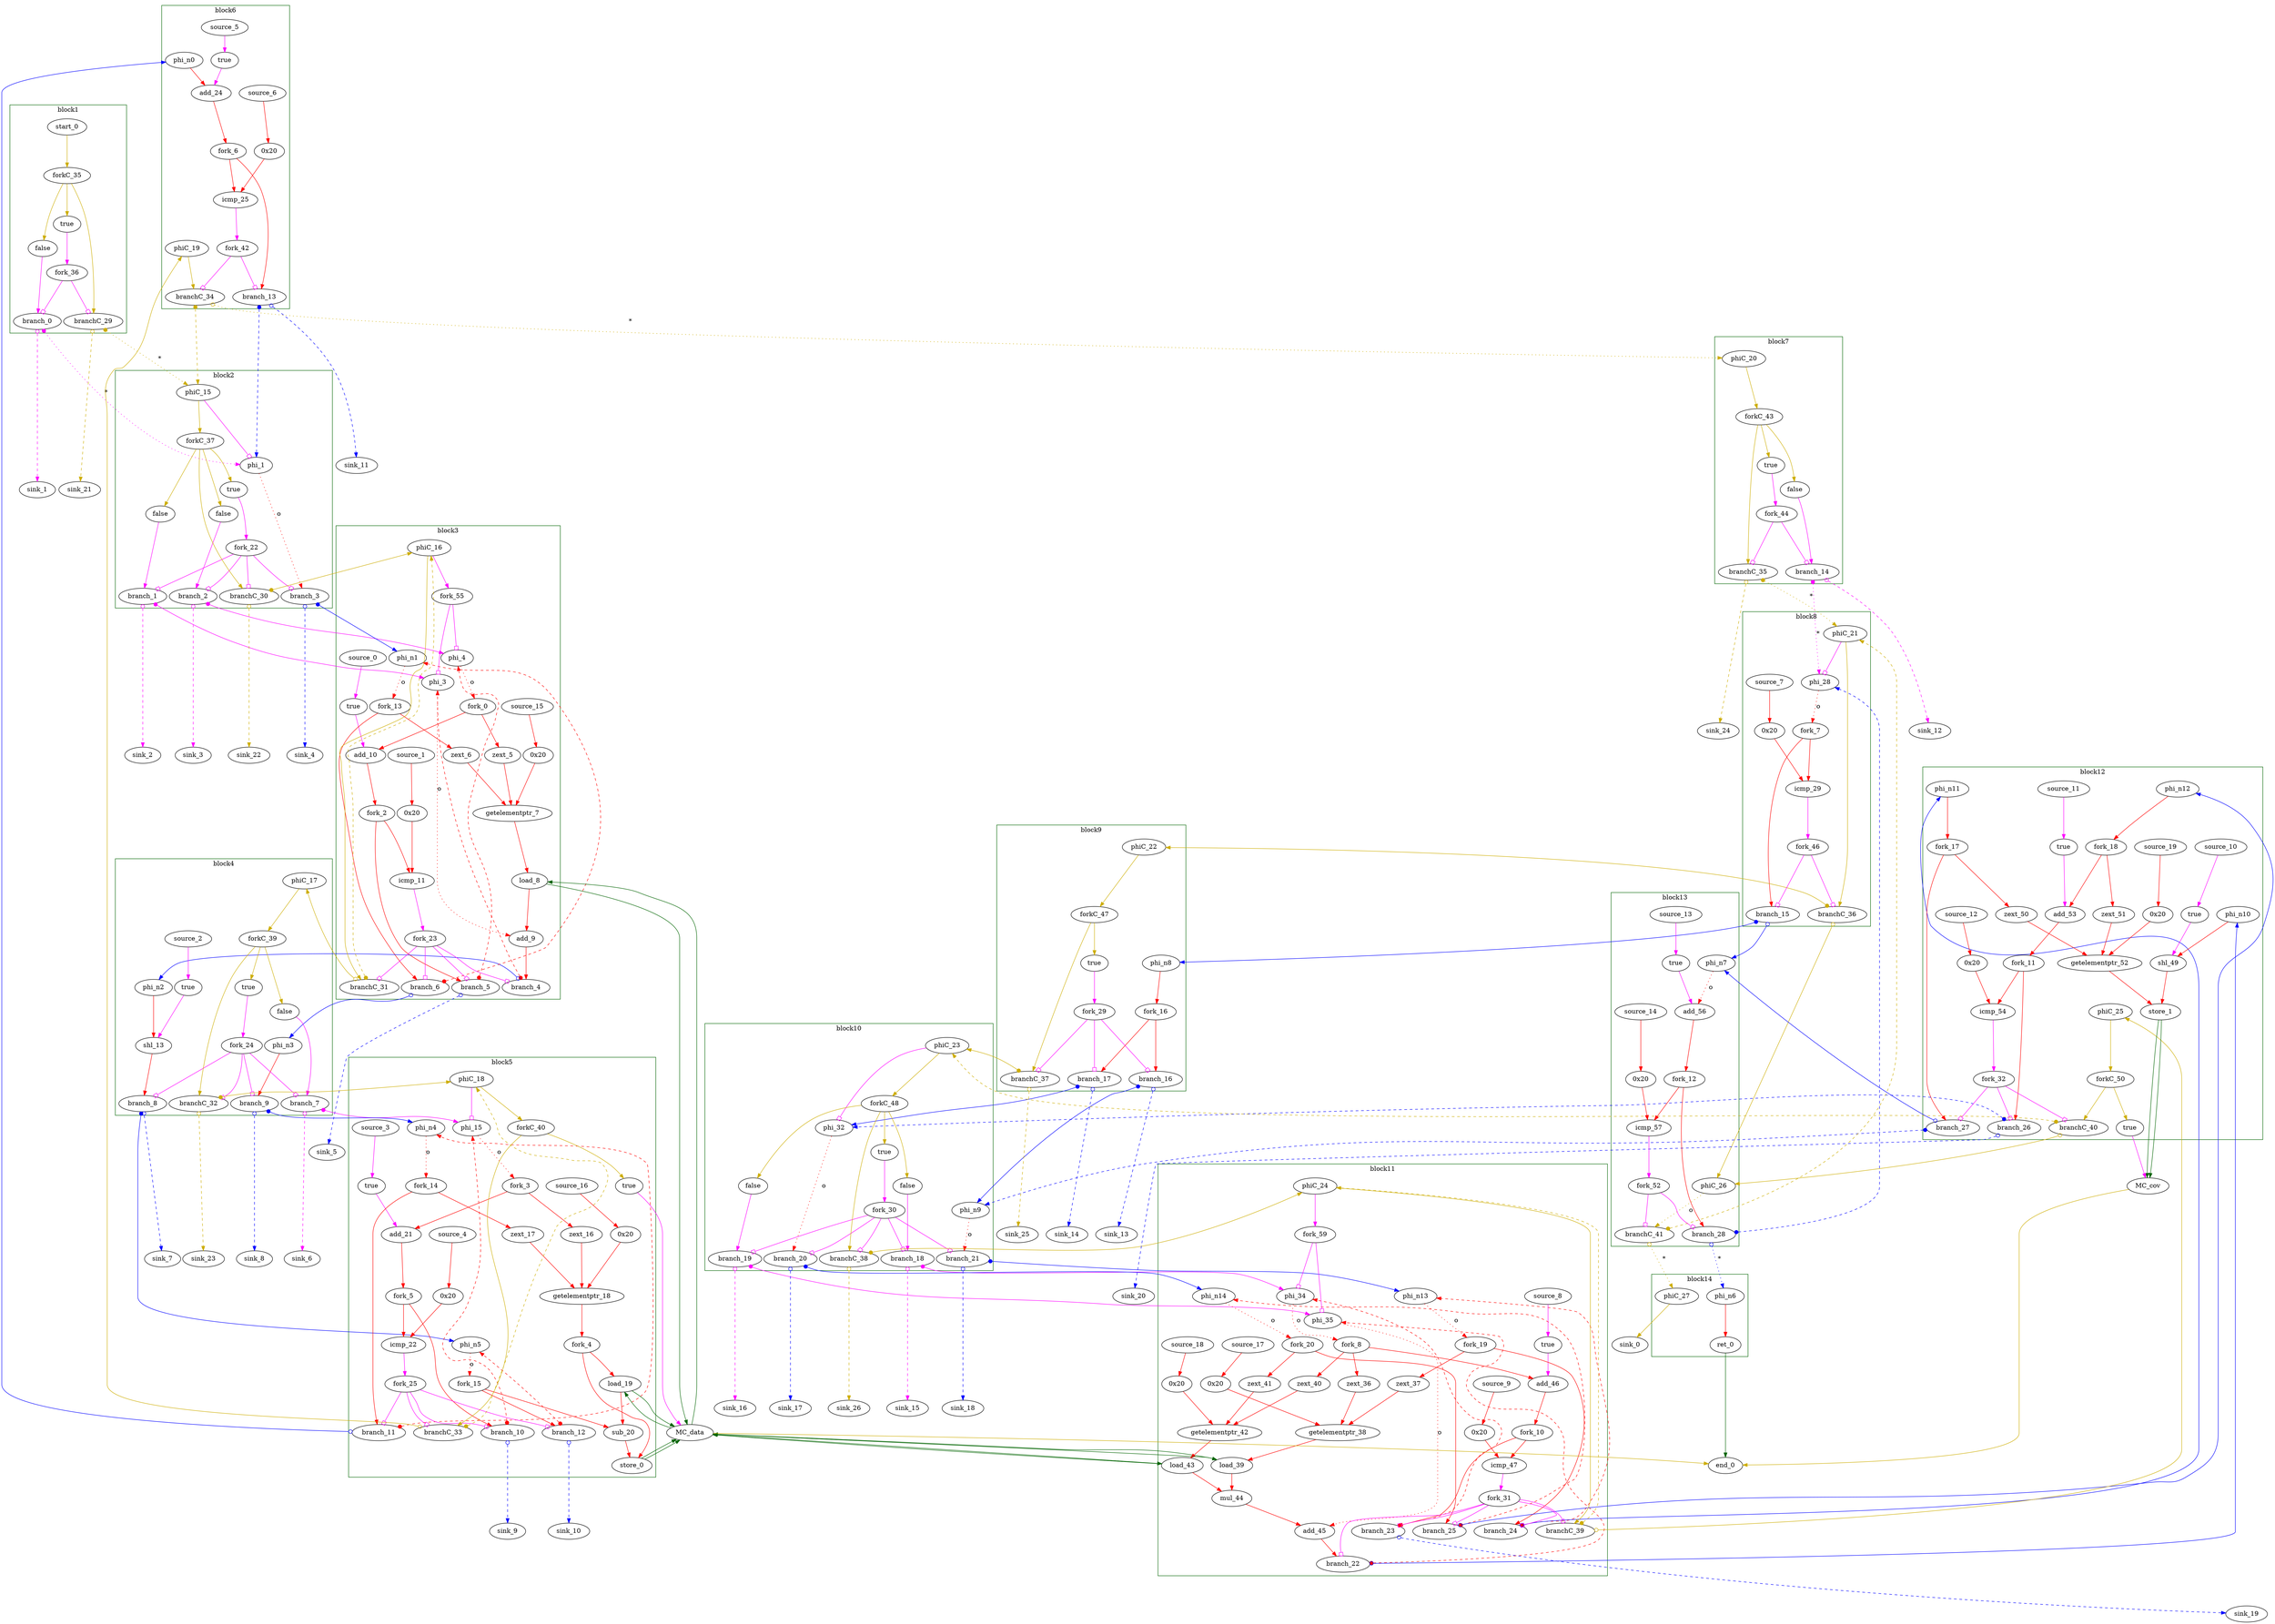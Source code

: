 // Number of blocks: 247
// Number of channels: 343
Digraph G {

  // Blocks
subgraph cluster_1 {
color = "darkgreen"
label = "block1"
  brCst_block1 [type=Constant, in="in1:1", out="out1:1", bbID = 1, value="0x1", label=true,  shape=oval];
  cst_0 [type=Constant, in="in1:1", out="out1:1", bbID = 1, value="0x0", label=false,  shape=oval];
  branch_0 [type=Branch, in="in1:1 in2?:1", out="out1+:1 out2-:1", bbID = 1,  shape=oval];
  start_0 [type=Entry, in="in1:0", out="out1:0", bbID = 1,  shape=oval];
  forkC_35 [type=Fork, in="in1:0", out="out1:0 out2:0 out3:0", bbID = 1,  shape=oval];
  branchC_29 [type=Branch, in="in1:0 in2?:1", out="out1+:0 out2-:0", bbID = 1,  shape=oval];
  fork_36 [type=Fork, in="in1:1", out="out1:1 out2:1", bbID = 1,  shape=oval];
}
subgraph cluster_2 {
color = "darkgreen"
label = "block2"
  phi_1 [type=Mux, in="in1?:1 in2:6 in3:6", out="out1:6", delay=1.624, bbID = 2,  shape=oval];
  brCst_block2 [type=Constant, in="in1:1", out="out1:1", bbID = 2, value="0x1", label=true,  shape=oval];
  cst_1 [type=Constant, in="in1:1", out="out1:1", bbID = 2, value="0x0", label=false,  shape=oval];
  cst_2 [type=Constant, in="in1:1", out="out1:1", bbID = 2, value="0x0", label=false,  shape=oval];
  branch_1 [type=Branch, in="in1:1 in2?:1", out="out1+:1 out2-:1", bbID = 2,  shape=oval];
  branch_2 [type=Branch, in="in1:1 in2?:1", out="out1+:1 out2-:1", bbID = 2,  shape=oval];
  branch_3 [type=Branch, in="in1:6 in2?:1", out="out1+:6 out2-:6", bbID = 2,  shape=oval];
  fork_22 [type=Fork, in="in1:1", out="out1:1 out2:1 out3:1 out4:1", bbID = 2,  shape=oval];
  phiC_15 [type=CntrlMerge, in="in1:0 in2:0", out="out1:0 out2?:1", bbID = 2,  shape=oval];
  forkC_37 [type=Fork, in="in1:0", out="out1:0 out2:0 out3:0 out4:0", bbID = 2,  shape=oval];
  branchC_30 [type=Branch, in="in1:0 in2?:1", out="out1+:0 out2-:0", bbID = 2,  shape=oval];
}
subgraph cluster_3 {
color = "darkgreen"
label = "block3"
  phi_3 [type=Mux, in="in1?:1 in2:32 in3:32", out="out1:32", delay=1.624, bbID = 3,  shape=oval];
  phi_4 [type=Mux, in="in1?:1 in2:6 in3:6", out="out1:6", delay=1.624, bbID = 3,  shape=oval];
  zext_5 [type=Operator, in="in1:6", out="out1:6", op = "zext_op", bbID = 3,  shape=oval];
  zext_6 [type=Operator, in="in1:6", out="out1:6", op = "zext_op", bbID = 3,  shape=oval];
  getelementptr_7 [type=Operator, in="in1:32 in2:32 in3:32", out="out1:32", op = "getelementptr_op", delay=8.328, constants=1, bbID = 3,  shape=oval];
  load_8 [type=Operator, in="in1:32 in2:32", out="out1:32 out2:32", op = "mc_load_op", delay=7.999, latency=2, bbID = 3, portID = 0, offset = 0,  shape=oval];
  add_9 [type=Operator, in="in1:32 in2:32", out="out1:32", op = "add_op", delay=3.146, bbID = 3,  shape=oval];
  cst_3 [type=Constant, in="in1:1", out="out1:1", bbID = 3, value="0x1", label=true,  shape=oval];
  add_10 [type=Operator, in="in1:6 in2:6", out="out1:6", op = "add_op", delay=3.146, bbID = 3,  shape=oval];
  cst_4 [type=Constant, in="in1:6", out="out1:6", bbID = 3, value="0x20", label="0x20",  shape=oval];
  icmp_11 [type=Operator, in="in1:6 in2:6", out="out1:1", op = "icmp_ult_op", delay=3.439, bbID = 3,  shape=oval];
  cst_22 [type=Constant, in="in1:6", out="out1:6", bbID = 3, value="0x20", label="0x20",  shape=oval];
  phi_n1 [type=Merge, in="in1:6 in2:6", out="out1:6", delay=1.624, bbID = 3,  shape=oval];
  fork_0 [type=Fork, in="in1:6", out="out1:6 out2:6", bbID = 3,  shape=oval];
  fork_2 [type=Fork, in="in1:6", out="out1:6 out2:6", bbID = 3,  shape=oval];
  fork_13 [type=Fork, in="in1:6", out="out1:6 out2:6", bbID = 3,  shape=oval];
  branch_4 [type=Branch, in="in1:32 in2?:1", out="out1+:32 out2-:32", bbID = 3,  shape=oval];
  branch_5 [type=Branch, in="in1:6 in2?:1", out="out1+:6 out2-:6", bbID = 3,  shape=oval];
  branch_6 [type=Branch, in="in1:6 in2?:1", out="out1+:6 out2-:6", bbID = 3,  shape=oval];
  fork_23 [type=Fork, in="in1:1", out="out1:1 out2:1 out3:1 out4:1", bbID = 3,  shape=oval];
  phiC_16 [type=CntrlMerge, in="in1:0 in2:0", out="out1:0 out2?:1", bbID = 3,  shape=oval];
  branchC_31 [type=Branch, in="in1:0 in2?:1", out="out1+:0 out2-:0", bbID = 3,  shape=oval];
  source_0 [type=Source, out="out1:1", bbID = 3,  shape=oval];
  source_1 [type=Source, out="out1:6", bbID = 3,  shape=oval];
  source_15 [type=Source, out="out1:6", bbID = 3,  shape=oval];
  fork_55 [type=Fork, in="in1:1", out="out1:1 out2:1", bbID = 3,  shape=oval];
}
subgraph cluster_4 {
color = "darkgreen"
label = "block4"
  cst_5 [type=Constant, in="in1:1", out="out1:1", bbID = 4, value="0x1", label=true,  shape=oval];
  shl_13 [type=Operator, in="in1:32 in2:32", out="out1:32", op = "shl_op", bbID = 4,  shape=oval];
  brCst_block4 [type=Constant, in="in1:1", out="out1:1", bbID = 4, value="0x1", label=true,  shape=oval];
  cst_6 [type=Constant, in="in1:1", out="out1:1", bbID = 4, value="0x0", label=false,  shape=oval];
  phi_n2 [type=Merge, in="in1:32", out="out1:32", bbID = 4,  shape=oval];
  phi_n3 [type=Merge, in="in1:6", out="out1:6", bbID = 4,  shape=oval];
  branch_7 [type=Branch, in="in1:1 in2?:1", out="out1+:1 out2-:1", bbID = 4,  shape=oval];
  branch_8 [type=Branch, in="in1:32 in2?:1", out="out1+:32 out2-:32", bbID = 4,  shape=oval];
  branch_9 [type=Branch, in="in1:6 in2?:1", out="out1+:6 out2-:6", bbID = 4,  shape=oval];
  fork_24 [type=Fork, in="in1:1", out="out1:1 out2:1 out3:1 out4:1", bbID = 4,  shape=oval];
  phiC_17 [type=Merge, in="in1:0", out="out1:0", bbID = 4,  shape=oval];
  forkC_39 [type=Fork, in="in1:0", out="out1:0 out2:0 out3:0", bbID = 4,  shape=oval];
  branchC_32 [type=Branch, in="in1:0 in2?:1", out="out1+:0 out2-:0", bbID = 4,  shape=oval];
  source_2 [type=Source, out="out1:1", bbID = 4,  shape=oval];
}
subgraph cluster_5 {
color = "darkgreen"
label = "block5"
  phi_15 [type=Mux, in="in1?:1 in2:6 in3:6", out="out1:6", delay=1.624, bbID = 5,  shape=oval];
  zext_16 [type=Operator, in="in1:6", out="out1:6", op = "zext_op", bbID = 5,  shape=oval];
  zext_17 [type=Operator, in="in1:6", out="out1:6", op = "zext_op", bbID = 5,  shape=oval];
  getelementptr_18 [type=Operator, in="in1:32 in2:32 in3:32", out="out1:32", op = "getelementptr_op", delay=8.328, constants=1, bbID = 5,  shape=oval];
  load_19 [type=Operator, in="in1:32 in2:32", out="out1:32 out2:32", op = "mc_load_op", delay=7.999, latency=2, bbID = 5, portID = 1, offset = 0,  shape=oval];
  sub_20 [type=Operator, in="in1:32 in2:32", out="out1:32", op = "sub_op", delay=2.901, bbID = 5,  shape=oval];
  store_0 [type=Operator, in="in1:32 in2:32", out="out1:32 out2:32", op = "mc_store_op", delay=8.058, bbID = 5, portID = 0, offset = 0,  shape=oval];
  cst_7 [type=Constant, in="in1:1", out="out1:1", bbID = 5, value="0x1", label=true,  shape=oval];
  add_21 [type=Operator, in="in1:6 in2:6", out="out1:6", op = "add_op", delay=3.146, bbID = 5,  shape=oval];
  cst_8 [type=Constant, in="in1:6", out="out1:6", bbID = 5, value="0x20", label="0x20",  shape=oval];
  icmp_22 [type=Operator, in="in1:6 in2:6", out="out1:1", op = "icmp_ult_op", delay=3.439, bbID = 5,  shape=oval];
  cst_23 [type=Constant, in="in1:6", out="out1:6", bbID = 5, value="0x20", label="0x20",  shape=oval];
  phi_n4 [type=Merge, in="in1:6 in2:6", out="out1:6", delay=1.624, bbID = 5,  shape=oval];
  phi_n5 [type=Merge, in="in1:32 in2:32", out="out1:32", delay=1.624, bbID = 5,  shape=oval];
  fork_3 [type=Fork, in="in1:6", out="out1:6 out2:6", bbID = 5,  shape=oval];
  fork_4 [type=Fork, in="in1:32", out="out1:32 out2:32", bbID = 5,  shape=oval];
  fork_5 [type=Fork, in="in1:6", out="out1:6 out2:6", bbID = 5,  shape=oval];
  fork_14 [type=Fork, in="in1:6", out="out1:6 out2:6", bbID = 5,  shape=oval];
  fork_15 [type=Fork, in="in1:32", out="out1:32 out2:32", bbID = 5,  shape=oval];
  branch_10 [type=Branch, in="in1:6 in2?:1", out="out1+:6 out2-:6", bbID = 5,  shape=oval];
  branch_11 [type=Branch, in="in1:6 in2?:1", out="out1+:6 out2-:6", bbID = 5,  shape=oval];
  branch_12 [type=Branch, in="in1:32 in2?:1", out="out1+:32 out2-:32", bbID = 5,  shape=oval];
  fork_25 [type=Fork, in="in1:1", out="out1:1 out2:1 out3:1 out4:1", bbID = 5,  shape=oval];
  cst_27 [type=Constant, in="in1:1", out="out1:1", bbID = 5, value="0x1", label=true,  shape=oval];
  phiC_18 [type=CntrlMerge, in="in1:0 in2:0", out="out1:0 out2?:1", bbID = 5,  shape=oval];
  forkC_40 [type=Fork, in="in1:0", out="out1:0 out2:0", bbID = 5,  shape=oval];
  branchC_33 [type=Branch, in="in1:0 in2?:1", out="out1+:0 out2-:0", bbID = 5,  shape=oval];
  source_3 [type=Source, out="out1:1", bbID = 5,  shape=oval];
  source_4 [type=Source, out="out1:6", bbID = 5,  shape=oval];
  source_16 [type=Source, out="out1:6", bbID = 5,  shape=oval];
}
subgraph cluster_6 {
color = "darkgreen"
label = "block6"
  cst_9 [type=Constant, in="in1:1", out="out1:1", bbID = 6, value="0x1", label=true,  shape=oval];
  add_24 [type=Operator, in="in1:6 in2:6", out="out1:6", op = "add_op", delay=3.146, bbID = 6,  shape=oval];
  cst_10 [type=Constant, in="in1:6", out="out1:6", bbID = 6, value="0x20", label="0x20",  shape=oval];
  icmp_25 [type=Operator, in="in1:6 in2:6", out="out1:1", op = "icmp_ult_op", delay=3.439, bbID = 6,  shape=oval];
  phi_n0 [type=Merge, in="in1:6", out="out1:6", bbID = 6,  shape=oval];
  fork_6 [type=Fork, in="in1:6", out="out1:6 out2:6", bbID = 6,  shape=oval];
  branch_13 [type=Branch, in="in1:6 in2?:1", out="out1+:6 out2-:6", bbID = 6,  shape=oval];
  phiC_19 [type=Merge, in="in1:0", out="out1:0", bbID = 6,  shape=oval];
  branchC_34 [type=Branch, in="in1:0 in2?:1", out="out1+:0 out2-:0", bbID = 6,  shape=oval];
  fork_42 [type=Fork, in="in1:1", out="out1:1 out2:1", bbID = 6,  shape=oval];
  source_5 [type=Source, out="out1:1", bbID = 6,  shape=oval];
  source_6 [type=Source, out="out1:6", bbID = 6,  shape=oval];
}
subgraph cluster_7 {
color = "darkgreen"
label = "block7"
  brCst_block7 [type=Constant, in="in1:1", out="out1:1", bbID = 7, value="0x1", label=true,  shape=oval];
  cst_11 [type=Constant, in="in1:1", out="out1:1", bbID = 7, value="0x0", label=false,  shape=oval];
  branch_14 [type=Branch, in="in1:1 in2?:1", out="out1+:1 out2-:1", bbID = 7,  shape=oval];
  phiC_20 [type=Merge, in="in1:0", out="out1:0", bbID = 7,  shape=oval];
  forkC_43 [type=Fork, in="in1:0", out="out1:0 out2:0 out3:0", bbID = 7,  shape=oval];
  branchC_35 [type=Branch, in="in1:0 in2?:1", out="out1+:0 out2-:0", bbID = 7,  shape=oval];
  fork_44 [type=Fork, in="in1:1", out="out1:1 out2:1", bbID = 7,  shape=oval];
}
subgraph cluster_8 {
color = "darkgreen"
label = "block8"
  phi_28 [type=Mux, in="in1?:1 in2:6 in3:6", out="out1:6", delay=1.624, bbID = 8,  shape=oval];
  cst_12 [type=Constant, in="in1:6", out="out1:6", bbID = 8, value="0x20", label="0x20",  shape=oval];
  icmp_29 [type=Operator, in="in1:6 in2:6", out="out1:1", op = "icmp_ult_op", delay=3.439, bbID = 8,  shape=oval];
  fork_7 [type=Fork, in="in1:6", out="out1:6 out2:6", bbID = 8,  shape=oval];
  branch_15 [type=Branch, in="in1:6 in2?:1", out="out1+:6 out2-:6", bbID = 8,  shape=oval];
  phiC_21 [type=CntrlMerge, in="in1:0 in2:0", out="out1:0 out2?:1", bbID = 8,  shape=oval];
  branchC_36 [type=Branch, in="in1:0 in2?:1", out="out1+:0 out2-:0", bbID = 8,  shape=oval];
  fork_46 [type=Fork, in="in1:1", out="out1:1 out2:1", bbID = 8,  shape=oval];
  source_7 [type=Source, out="out1:6", bbID = 8,  shape=oval];
}
subgraph cluster_9 {
color = "darkgreen"
label = "block9"
  brCst_block9 [type=Constant, in="in1:1", out="out1:1", bbID = 9, value="0x1", label=true,  shape=oval];
  phi_n8 [type=Merge, in="in1:6", out="out1:6", bbID = 9,  shape=oval];
  fork_16 [type=Fork, in="in1:6", out="out1:6 out2:6", bbID = 9,  shape=oval];
  branch_16 [type=Branch, in="in1:6 in2?:1", out="out1+:6 out2-:6", bbID = 9,  shape=oval];
  branch_17 [type=Branch, in="in1:6 in2?:1", out="out1+:6 out2-:6", bbID = 9,  shape=oval];
  fork_29 [type=Fork, in="in1:1", out="out1:1 out2:1 out3:1", bbID = 9,  shape=oval];
  phiC_22 [type=Merge, in="in1:0", out="out1:0", bbID = 9,  shape=oval];
  forkC_47 [type=Fork, in="in1:0", out="out1:0 out2:0", bbID = 9,  shape=oval];
  branchC_37 [type=Branch, in="in1:0 in2?:1", out="out1+:0 out2-:0", bbID = 9,  shape=oval];
}
subgraph cluster_10 {
color = "darkgreen"
label = "block10"
  phi_32 [type=Mux, in="in1?:1 in2:6 in3:6", out="out1:6", delay=1.624, bbID = 10,  shape=oval];
  brCst_block10 [type=Constant, in="in1:1", out="out1:1", bbID = 10, value="0x1", label=true,  shape=oval];
  cst_13 [type=Constant, in="in1:1", out="out1:1", bbID = 10, value="0x0", label=false,  shape=oval];
  cst_14 [type=Constant, in="in1:1", out="out1:1", bbID = 10, value="0x0", label=false,  shape=oval];
  phi_n9 [type=Merge, in="in1:6 in2:6", out="out1:6", delay=1.624, bbID = 10,  shape=oval];
  branch_18 [type=Branch, in="in1:1 in2?:1", out="out1+:1 out2-:1", bbID = 10,  shape=oval];
  branch_19 [type=Branch, in="in1:1 in2?:1", out="out1+:1 out2-:1", bbID = 10,  shape=oval];
  branch_20 [type=Branch, in="in1:6 in2?:1", out="out1+:6 out2-:6", bbID = 10,  shape=oval];
  branch_21 [type=Branch, in="in1:6 in2?:1", out="out1+:6 out2-:6", bbID = 10,  shape=oval];
  fork_30 [type=Fork, in="in1:1", out="out1:1 out2:1 out3:1 out4:1 out5:1", bbID = 10,  shape=oval];
  phiC_23 [type=CntrlMerge, in="in1:0 in2:0", out="out1:0 out2?:1", bbID = 10,  shape=oval];
  forkC_48 [type=Fork, in="in1:0", out="out1:0 out2:0 out3:0 out4:0", bbID = 10,  shape=oval];
  branchC_38 [type=Branch, in="in1:0 in2?:1", out="out1+:0 out2-:0", bbID = 10,  shape=oval];
}
subgraph cluster_11 {
color = "darkgreen"
label = "block11"
  phi_34 [type=Mux, in="in1?:1 in2:6 in3:6", out="out1:6", delay=1.624, bbID = 11,  shape=oval];
  phi_35 [type=Mux, in="in1?:1 in2:32 in3:32", out="out1:32", delay=1.624, bbID = 11,  shape=oval];
  zext_36 [type=Operator, in="in1:6", out="out1:6", op = "zext_op", bbID = 11,  shape=oval];
  zext_37 [type=Operator, in="in1:6", out="out1:6", op = "zext_op", bbID = 11,  shape=oval];
  getelementptr_38 [type=Operator, in="in1:32 in2:32 in3:32", out="out1:32", op = "getelementptr_op", delay=8.328, constants=1, bbID = 11,  shape=oval];
  load_39 [type=Operator, in="in1:32 in2:32", out="out1:32 out2:32", op = "mc_load_op", delay=7.999, latency=2, bbID = 11, portID = 2, offset = 0,  shape=oval];
  zext_40 [type=Operator, in="in1:6", out="out1:6", op = "zext_op", bbID = 11,  shape=oval];
  zext_41 [type=Operator, in="in1:6", out="out1:6", op = "zext_op", bbID = 11,  shape=oval];
  getelementptr_42 [type=Operator, in="in1:32 in2:32 in3:32", out="out1:32", op = "getelementptr_op", delay=8.328, constants=1, bbID = 11,  shape=oval];
  load_43 [type=Operator, in="in1:32 in2:32", out="out1:32 out2:32", op = "mc_load_op", delay=7.999, latency=2, bbID = 11, portID = 3, offset = 0,  shape=oval];
  mul_44 [type=Operator, in="in1:32 in2:32", out="out1:32", op = "mul_op", latency=4, bbID = 11,  shape=oval];
  add_45 [type=Operator, in="in1:32 in2:32", out="out1:32", op = "add_op", delay=3.146, bbID = 11,  shape=oval];
  cst_15 [type=Constant, in="in1:1", out="out1:1", bbID = 11, value="0x1", label=true,  shape=oval];
  add_46 [type=Operator, in="in1:6 in2:6", out="out1:6", op = "add_op", delay=3.146, bbID = 11,  shape=oval];
  cst_16 [type=Constant, in="in1:6", out="out1:6", bbID = 11, value="0x20", label="0x20",  shape=oval];
  icmp_47 [type=Operator, in="in1:6 in2:6", out="out1:1", op = "icmp_ult_op", delay=3.439, bbID = 11,  shape=oval];
  cst_24 [type=Constant, in="in1:6", out="out1:6", bbID = 11, value="0x20", label="0x20",  shape=oval];
  cst_25 [type=Constant, in="in1:6", out="out1:6", bbID = 11, value="0x20", label="0x20",  shape=oval];
  phi_n13 [type=Merge, in="in1:6 in2:6", out="out1:6", delay=1.624, bbID = 11,  shape=oval];
  phi_n14 [type=Merge, in="in1:6 in2:6", out="out1:6", delay=1.624, bbID = 11,  shape=oval];
  fork_8 [type=Fork, in="in1:6", out="out1:6 out2:6 out3:6", bbID = 11,  shape=oval];
  fork_10 [type=Fork, in="in1:6", out="out1:6 out2:6", bbID = 11,  shape=oval];
  fork_19 [type=Fork, in="in1:6", out="out1:6 out2:6", bbID = 11,  shape=oval];
  fork_20 [type=Fork, in="in1:6", out="out1:6 out2:6", bbID = 11,  shape=oval];
  branch_22 [type=Branch, in="in1:32 in2?:1", out="out1+:32 out2-:32", bbID = 11,  shape=oval];
  branch_23 [type=Branch, in="in1:6 in2?:1", out="out1+:6 out2-:6", bbID = 11,  shape=oval];
  branch_24 [type=Branch, in="in1:6 in2?:1", out="out1+:6 out2-:6", bbID = 11,  shape=oval];
  branch_25 [type=Branch, in="in1:6 in2?:1", out="out1+:6 out2-:6", bbID = 11,  shape=oval];
  fork_31 [type=Fork, in="in1:1", out="out1:1 out2:1 out3:1 out4:1 out5:1", bbID = 11,  shape=oval];
  phiC_24 [type=CntrlMerge, in="in1:0 in2:0", out="out1:0 out2?:1", bbID = 11,  shape=oval];
  branchC_39 [type=Branch, in="in1:0 in2?:1", out="out1+:0 out2-:0", bbID = 11,  shape=oval];
  source_8 [type=Source, out="out1:1", bbID = 11,  shape=oval];
  source_9 [type=Source, out="out1:6", bbID = 11,  shape=oval];
  source_17 [type=Source, out="out1:6", bbID = 11,  shape=oval];
  source_18 [type=Source, out="out1:6", bbID = 11,  shape=oval];
  fork_59 [type=Fork, in="in1:1", out="out1:1 out2:1", bbID = 11,  shape=oval];
}
subgraph cluster_12 {
color = "darkgreen"
label = "block12"
  cst_17 [type=Constant, in="in1:1", out="out1:1", bbID = 12, value="0x1", label=true,  shape=oval];
  shl_49 [type=Operator, in="in1:32 in2:32", out="out1:32", op = "shl_op", bbID = 12,  shape=oval];
  zext_50 [type=Operator, in="in1:6", out="out1:6", op = "zext_op", bbID = 12,  shape=oval];
  zext_51 [type=Operator, in="in1:6", out="out1:6", op = "zext_op", bbID = 12,  shape=oval];
  getelementptr_52 [type=Operator, in="in1:32 in2:32 in3:32", out="out1:32", op = "getelementptr_op", delay=8.328, constants=1, bbID = 12,  shape=oval];
  store_1 [type=Operator, in="in1:32 in2:32", out="out1:32 out2:32", op = "mc_store_op", delay=8.058, bbID = 12, portID = 0, offset = 0,  shape=oval];
  cst_18 [type=Constant, in="in1:1", out="out1:1", bbID = 12, value="0x1", label=true,  shape=oval];
  add_53 [type=Operator, in="in1:6 in2:6", out="out1:6", op = "add_op", delay=3.146, bbID = 12,  shape=oval];
  cst_19 [type=Constant, in="in1:6", out="out1:6", bbID = 12, value="0x20", label="0x20",  shape=oval];
  icmp_54 [type=Operator, in="in1:6 in2:6", out="out1:1", op = "icmp_ult_op", delay=3.439, bbID = 12,  shape=oval];
  cst_26 [type=Constant, in="in1:6", out="out1:6", bbID = 12, value="0x20", label="0x20",  shape=oval];
  phi_n10 [type=Merge, in="in1:32", out="out1:32", bbID = 12,  shape=oval];
  phi_n11 [type=Merge, in="in1:6", out="out1:6", bbID = 12,  shape=oval];
  phi_n12 [type=Merge, in="in1:6", out="out1:6", bbID = 12,  shape=oval];
  fork_11 [type=Fork, in="in1:6", out="out1:6 out2:6", bbID = 12,  shape=oval];
  fork_17 [type=Fork, in="in1:6", out="out1:6 out2:6", bbID = 12,  shape=oval];
  fork_18 [type=Fork, in="in1:6", out="out1:6 out2:6", bbID = 12,  shape=oval];
  branch_26 [type=Branch, in="in1:6 in2?:1", out="out1+:6 out2-:6", bbID = 12,  shape=oval];
  branch_27 [type=Branch, in="in1:6 in2?:1", out="out1+:6 out2-:6", bbID = 12,  shape=oval];
  fork_32 [type=Fork, in="in1:1", out="out1:1 out2:1 out3:1", bbID = 12,  shape=oval];
  cst_28 [type=Constant, in="in1:1", out="out1:1", bbID = 12, value="0x1", label=true,  shape=oval];
  phiC_25 [type=Merge, in="in1:0", out="out1:0", bbID = 12,  shape=oval];
  forkC_50 [type=Fork, in="in1:0", out="out1:0 out2:0", bbID = 12,  shape=oval];
  branchC_40 [type=Branch, in="in1:0 in2?:1", out="out1+:0 out2-:0", bbID = 12,  shape=oval];
  source_10 [type=Source, out="out1:1", bbID = 12,  shape=oval];
  source_11 [type=Source, out="out1:1", bbID = 12,  shape=oval];
  source_12 [type=Source, out="out1:6", bbID = 12,  shape=oval];
  source_19 [type=Source, out="out1:6", bbID = 12,  shape=oval];
}
subgraph cluster_13 {
color = "darkgreen"
label = "block13"
  cst_20 [type=Constant, in="in1:1", out="out1:1", bbID = 13, value="0x1", label=true,  shape=oval];
  add_56 [type=Operator, in="in1:6 in2:6", out="out1:6", op = "add_op", delay=3.146, bbID = 13,  shape=oval];
  cst_21 [type=Constant, in="in1:6", out="out1:6", bbID = 13, value="0x20", label="0x20",  shape=oval];
  icmp_57 [type=Operator, in="in1:6 in2:6", out="out1:1", op = "icmp_ult_op", delay=3.439, bbID = 13,  shape=oval];
  phi_n7 [type=Merge, in="in1:6 in2:6", out="out1:6", delay=1.624, bbID = 13,  shape=oval];
  fork_12 [type=Fork, in="in1:6", out="out1:6 out2:6", bbID = 13,  shape=oval];
  branch_28 [type=Branch, in="in1:6 in2?:1", out="out1+:6 out2-:6", bbID = 13,  shape=oval];
  phiC_26 [type=Merge, in="in1:0 in2:0", out="out1:0", bbID = 13,  shape=oval];
  branchC_41 [type=Branch, in="in1:0 in2?:1", out="out1+:0 out2-:0", bbID = 13,  shape=oval];
  fork_52 [type=Fork, in="in1:1", out="out1:1 out2:1", bbID = 13,  shape=oval];
  source_13 [type=Source, out="out1:1", bbID = 13,  shape=oval];
  source_14 [type=Source, out="out1:6", bbID = 13,  shape=oval];
}
subgraph cluster_14 {
color = "darkgreen"
label = "block14"
  ret_0 [type=Operator, in="in1:6", out="out1:6", op = "ret_op", bbID = 14,  shape=oval];
  phi_n6 [type=Merge, in="in1:6", out="out1:6", bbID = 14,  shape=oval];
  phiC_27 [type=Merge, in="in1:0", out="out1:0", bbID = 14,  shape=oval];
}
  MC_data [type=MC, in="in1:32*c0 in2:32*l0a in3:32*l1a in4:32*s0a in5:32*s0d in6:32*l2a in7:32*l3a", out="out1:32*l0d out2:32*l1d out3:32*l2d out4:32*l3d out5:0*e", bbID = 0, memory = "data", bbcount = 1, ldcount = 4, stcount = 1, ];
  MC_cov [type=MC, in="in1:32*c0 in2:32*s0a in3:32*s0d", out="out1:0*e", bbID = 0, memory = "cov", bbcount = 1, ldcount = 0, stcount = 1, ];
  end_0 [type=Exit, in="in1:0*e in2:0*e in3:6", out="out1:6", bbID = 0,  shape=oval];
  sink_0 [type=Sink, in="in1:0", bbID = 0,  shape=oval];
  sink_1 [type=Sink, in="in1:1", bbID = 0,  shape=oval];
  sink_2 [type=Sink, in="in1:1", bbID = 0,  shape=oval];
  sink_3 [type=Sink, in="in1:1", bbID = 0,  shape=oval];
  sink_4 [type=Sink, in="in1:6", bbID = 0,  shape=oval];
  sink_5 [type=Sink, in="in1:6", bbID = 0,  shape=oval];
  sink_6 [type=Sink, in="in1:1", bbID = 0,  shape=oval];
  sink_7 [type=Sink, in="in1:32", bbID = 0,  shape=oval];
  sink_8 [type=Sink, in="in1:6", bbID = 0,  shape=oval];
  sink_9 [type=Sink, in="in1:6", bbID = 0,  shape=oval];
  sink_10 [type=Sink, in="in1:32", bbID = 0,  shape=oval];
  sink_11 [type=Sink, in="in1:6", bbID = 0,  shape=oval];
  sink_12 [type=Sink, in="in1:1", bbID = 0,  shape=oval];
  sink_13 [type=Sink, in="in1:6", bbID = 0,  shape=oval];
  sink_14 [type=Sink, in="in1:6", bbID = 0,  shape=oval];
  sink_15 [type=Sink, in="in1:1", bbID = 0,  shape=oval];
  sink_16 [type=Sink, in="in1:1", bbID = 0,  shape=oval];
  sink_17 [type=Sink, in="in1:6", bbID = 0,  shape=oval];
  sink_18 [type=Sink, in="in1:6", bbID = 0,  shape=oval];
  sink_19 [type=Sink, in="in1:6", bbID = 0,  shape=oval];
  sink_20 [type=Sink, in="in1:6", bbID = 0,  shape=oval];
  sink_21 [type=Sink, in="in1:0", bbID = 0,  shape=oval];
  sink_22 [type=Sink, in="in1:0", bbID = 0,  shape=oval];
  sink_23 [type=Sink, in="in1:0", bbID = 0,  shape=oval];
  sink_24 [type=Sink, in="in1:0", bbID = 0,  shape=oval];
  sink_25 [type=Sink, in="in1:0", bbID = 0,  shape=oval];
  sink_26 [type=Sink, in="in1:0", bbID = 0,  shape=oval];

  // Channels
  brCst_block1 -> fork_36 [from=out1, to=in1, arrowhead=normal, color=magenta];
  cst_0 -> branch_0 [from=out1, to=in1, arrowhead=normal, color=magenta];
  phi_1 -> branch_3 [from=out1, to=in1, arrowhead=normal, color=red, slots=1, style=dotted, label="o", transparent=true];
  brCst_block2 -> fork_22 [from=out1, to=in1, arrowhead=normal, color=magenta];
  cst_1 -> branch_1 [from=out1, to=in1, arrowhead=normal, color=magenta];
  phi_3 -> add_9 [from=out1, to=in1, arrowhead=normal, color=red, slots=1, style=dotted, label="o", transparent=true];
  cst_2 -> branch_2 [from=out1, to=in1, arrowhead=normal, color=magenta];
  phi_4 -> fork_0 [from=out1, to=in1, arrowhead=normal, color=red, slots=1, style=dotted, label="o", transparent=true];
  zext_5 -> getelementptr_7 [from=out1, to=in1, arrowhead=normal, color=red];
  zext_6 -> getelementptr_7 [from=out1, to=in2, arrowhead=normal, color=red];
  getelementptr_7 -> load_8 [from=out1, to=in2, arrowhead=normal, color=red];
  load_8 -> add_9 [from=out1, to=in2, arrowhead=normal, color=red];
  load_8 -> MC_data [from=out2, to=in2, arrowhead=normal, color=darkgreen];
  add_9 -> branch_4 [from=out1, to=in1, arrowhead=normal, color=red];
  cst_3 -> add_10 [from=out1, to=in2, arrowhead=normal, color=magenta];
  add_10 -> fork_2 [from=out1, to=in1, arrowhead=normal, color=red];
  cst_4 -> icmp_11 [from=out1, to=in2, arrowhead=normal, color=red];
  icmp_11 -> fork_23 [from=out1, to=in1, arrowhead=normal, color=magenta];
  cst_5 -> shl_13 [from=out1, to=in2, arrowhead=normal, color=magenta];
  shl_13 -> branch_8 [from=out1, to=in1, arrowhead=normal, color=red];
  brCst_block4 -> fork_24 [from=out1, to=in1, arrowhead=normal, color=magenta];
  cst_6 -> branch_7 [from=out1, to=in1, arrowhead=normal, color=magenta];
  phi_15 -> fork_3 [from=out1, to=in1, arrowhead=normal, color=red, slots=1, style=dotted, label="o", transparent=true];
  zext_16 -> getelementptr_18 [from=out1, to=in1, arrowhead=normal, color=red];
  zext_17 -> getelementptr_18 [from=out1, to=in2, arrowhead=normal, color=red];
  getelementptr_18 -> fork_4 [from=out1, to=in1, arrowhead=normal, color=red];
  load_19 -> sub_20 [from=out1, to=in1, arrowhead=normal, color=red];
  load_19 -> MC_data [from=out2, to=in3, arrowhead=normal, color=darkgreen];
  sub_20 -> store_0 [from=out1, to=in1, arrowhead=normal, color=red];
  store_0 -> MC_data [from=out2, to=in4, arrowhead=normal, color=darkgreen];
  store_0 -> MC_data [from=out1, to=in5, arrowhead=normal, color=darkgreen];
  cst_7 -> add_21 [from=out1, to=in2, arrowhead=normal, color=magenta];
  add_21 -> fork_5 [from=out1, to=in1, arrowhead=normal, color=red];
  cst_8 -> icmp_22 [from=out1, to=in2, arrowhead=normal, color=red];
  icmp_22 -> fork_25 [from=out1, to=in1, arrowhead=normal, color=magenta];
  cst_9 -> add_24 [from=out1, to=in2, arrowhead=normal, color=magenta];
  add_24 -> fork_6 [from=out1, to=in1, arrowhead=normal, color=red];
  cst_10 -> icmp_25 [from=out1, to=in2, arrowhead=normal, color=red];
  icmp_25 -> fork_42 [from=out1, to=in1, arrowhead=normal, color=magenta];
  brCst_block7 -> fork_44 [from=out1, to=in1, arrowhead=normal, color=magenta];
  cst_11 -> branch_14 [from=out1, to=in1, arrowhead=normal, color=magenta];
  phi_28 -> fork_7 [from=out1, to=in1, arrowhead=normal, color=red, slots=1, style=dotted, label="o", transparent=true];
  cst_12 -> icmp_29 [from=out1, to=in2, arrowhead=normal, color=red];
  icmp_29 -> fork_46 [from=out1, to=in1, arrowhead=normal, color=magenta];
  brCst_block9 -> fork_29 [from=out1, to=in1, arrowhead=normal, color=magenta];
  phi_32 -> branch_20 [from=out1, to=in1, arrowhead=normal, color=red, slots=1, style=dotted, label="o", transparent=true];
  brCst_block10 -> fork_30 [from=out1, to=in1, arrowhead=normal, color=magenta];
  cst_13 -> branch_18 [from=out1, to=in1, arrowhead=normal, color=magenta];
  phi_34 -> fork_8 [from=out1, to=in1, arrowhead=normal, color=red, slots=1, style=dotted, label="o", transparent=true];
  cst_14 -> branch_19 [from=out1, to=in1, arrowhead=normal, color=magenta];
  phi_35 -> add_45 [from=out1, to=in1, arrowhead=normal, color=red, slots=1, style=dotted, label="o", transparent=true];
  zext_36 -> getelementptr_38 [from=out1, to=in1, arrowhead=normal, color=red];
  zext_37 -> getelementptr_38 [from=out1, to=in2, arrowhead=normal, color=red];
  getelementptr_38 -> load_39 [from=out1, to=in2, arrowhead=normal, color=red];
  load_39 -> mul_44 [from=out1, to=in1, arrowhead=normal, color=red];
  load_39 -> MC_data [from=out2, to=in6, arrowhead=normal, color=darkgreen];
  zext_40 -> getelementptr_42 [from=out1, to=in1, arrowhead=normal, color=red];
  zext_41 -> getelementptr_42 [from=out1, to=in2, arrowhead=normal, color=red];
  getelementptr_42 -> load_43 [from=out1, to=in2, arrowhead=normal, color=red];
  load_43 -> mul_44 [from=out1, to=in2, arrowhead=normal, color=red];
  load_43 -> MC_data [from=out2, to=in7, arrowhead=normal, color=darkgreen];
  mul_44 -> add_45 [from=out1, to=in2, arrowhead=normal, color=red];
  add_45 -> branch_22 [from=out1, to=in1, arrowhead=normal, color=red];
  cst_15 -> add_46 [from=out1, to=in2, arrowhead=normal, color=magenta];
  add_46 -> fork_10 [from=out1, to=in1, arrowhead=normal, color=red];
  cst_16 -> icmp_47 [from=out1, to=in2, arrowhead=normal, color=red];
  icmp_47 -> fork_31 [from=out1, to=in1, arrowhead=normal, color=magenta];
  cst_17 -> shl_49 [from=out1, to=in2, arrowhead=normal, color=magenta];
  shl_49 -> store_1 [from=out1, to=in1, arrowhead=normal, color=red];
  zext_50 -> getelementptr_52 [from=out1, to=in1, arrowhead=normal, color=red];
  zext_51 -> getelementptr_52 [from=out1, to=in2, arrowhead=normal, color=red];
  getelementptr_52 -> store_1 [from=out1, to=in2, arrowhead=normal, color=red];
  store_1 -> MC_cov [from=out2, to=in2, arrowhead=normal, color=darkgreen];
  store_1 -> MC_cov [from=out1, to=in3, arrowhead=normal, color=darkgreen];
  cst_18 -> add_53 [from=out1, to=in2, arrowhead=normal, color=magenta];
  add_53 -> fork_11 [from=out1, to=in1, arrowhead=normal, color=red];
  cst_19 -> icmp_54 [from=out1, to=in2, arrowhead=normal, color=red];
  icmp_54 -> fork_32 [from=out1, to=in1, arrowhead=normal, color=magenta];
  cst_20 -> add_56 [from=out1, to=in2, arrowhead=normal, color=magenta];
  add_56 -> fork_12 [from=out1, to=in1, arrowhead=normal, color=red];
  cst_21 -> icmp_57 [from=out1, to=in2, arrowhead=normal, color=red];
  icmp_57 -> fork_52 [from=out1, to=in1, arrowhead=normal, color=magenta];
  ret_0 -> end_0 [from=out1, to=in3, arrowhead=normal, color=darkgreen];
  cst_22 -> getelementptr_7 [from=out1, to=in3, arrowhead=normal, color=red];
  cst_23 -> getelementptr_18 [from=out1, to=in3, arrowhead=normal, color=red];
  cst_24 -> getelementptr_38 [from=out1, to=in3, arrowhead=normal, color=red];
  cst_25 -> getelementptr_42 [from=out1, to=in3, arrowhead=normal, color=red];
  cst_26 -> getelementptr_52 [from=out1, to=in3, arrowhead=normal, color=red];
  phi_n0 -> add_24 [from=out1, to=in1, arrowhead=normal, color=red];
  phi_n1 -> fork_13 [from=out1, to=in1, arrowhead=normal, color=red, slots=1, style=dotted, label="o", transparent=true];
  phi_n2 -> shl_13 [from=out1, to=in1, arrowhead=normal, color=red];
  phi_n3 -> branch_9 [from=out1, to=in1, arrowhead=normal, color=red];
  phi_n4 -> fork_14 [from=out1, to=in1, arrowhead=normal, color=red, slots=1, style=dotted, label="o", transparent=true];
  phi_n5 -> fork_15 [from=out1, to=in1, arrowhead=normal, color=red, slots=1, style=dotted, label="o", transparent=true];
  phi_n6 -> ret_0 [from=out1, to=in1, arrowhead=normal, color=red];
  phi_n7 -> add_56 [from=out1, to=in1, arrowhead=normal, color=red, slots=1, style=dotted, label="o", transparent=true];
  phi_n8 -> fork_16 [from=out1, to=in1, arrowhead=normal, color=red];
  phi_n9 -> branch_21 [from=out1, to=in1, arrowhead=normal, color=red, slots=1, style=dotted, label="o", transparent=true];
  phi_n10 -> shl_49 [from=out1, to=in1, arrowhead=normal, color=red];
  phi_n11 -> fork_17 [from=out1, to=in1, arrowhead=normal, color=red];
  phi_n12 -> fork_18 [from=out1, to=in1, arrowhead=normal, color=red];
  phi_n13 -> fork_19 [from=out1, to=in1, arrowhead=normal, color=red, slots=1, style=dotted, label="o", transparent=true];
  phi_n14 -> fork_20 [from=out1, to=in1, arrowhead=normal, color=red, slots=1, style=dotted, label="o", transparent=true];
  fork_0 -> zext_5 [from=out1, to=in1, arrowhead=normal, color=red];
  fork_0 -> add_10 [from=out2, to=in1, arrowhead=normal, color=red];
  fork_2 -> icmp_11 [from=out1, to=in1, arrowhead=normal, color=red];
  fork_2 -> branch_5 [from=out2, to=in1, arrowhead=normal, color=red];
  fork_3 -> zext_16 [from=out1, to=in1, arrowhead=normal, color=red];
  fork_3 -> add_21 [from=out2, to=in1, arrowhead=normal, color=red];
  fork_4 -> load_19 [from=out1, to=in2, arrowhead=normal, color=red];
  fork_4 -> store_0 [from=out2, to=in2, arrowhead=normal, color=red];
  fork_5 -> icmp_22 [from=out1, to=in1, arrowhead=normal, color=red];
  fork_5 -> branch_10 [from=out2, to=in1, arrowhead=normal, color=red];
  fork_6 -> icmp_25 [from=out1, to=in1, arrowhead=normal, color=red];
  fork_6 -> branch_13 [from=out2, to=in1, arrowhead=normal, color=red];
  fork_7 -> icmp_29 [from=out1, to=in1, arrowhead=normal, color=red];
  fork_7 -> branch_15 [from=out2, to=in1, arrowhead=normal, color=red];
  fork_8 -> zext_36 [from=out1, to=in1, arrowhead=normal, color=red];
  fork_8 -> zext_40 [from=out2, to=in1, arrowhead=normal, color=red];
  fork_8 -> add_46 [from=out3, to=in1, arrowhead=normal, color=red];
  fork_10 -> icmp_47 [from=out1, to=in1, arrowhead=normal, color=red];
  fork_10 -> branch_23 [from=out2, to=in1, arrowhead=normal, color=red];
  fork_11 -> icmp_54 [from=out1, to=in1, arrowhead=normal, color=red];
  fork_11 -> branch_26 [from=out2, to=in1, arrowhead=normal, color=red];
  fork_12 -> icmp_57 [from=out1, to=in1, arrowhead=normal, color=red];
  fork_12 -> branch_28 [from=out2, to=in1, arrowhead=normal, color=red];
  fork_13 -> zext_6 [from=out1, to=in1, arrowhead=normal, color=red];
  fork_13 -> branch_6 [from=out2, to=in1, arrowhead=normal, color=red];
  fork_14 -> zext_17 [from=out1, to=in1, arrowhead=normal, color=red];
  fork_14 -> branch_11 [from=out2, to=in1, arrowhead=normal, color=red];
  fork_15 -> sub_20 [from=out1, to=in2, arrowhead=normal, color=red];
  fork_15 -> branch_12 [from=out2, to=in1, arrowhead=normal, color=red];
  fork_16 -> branch_16 [from=out1, to=in1, arrowhead=normal, color=red];
  fork_16 -> branch_17 [from=out2, to=in1, arrowhead=normal, color=red];
  fork_17 -> zext_50 [from=out1, to=in1, arrowhead=normal, color=red];
  fork_17 -> branch_27 [from=out2, to=in1, arrowhead=normal, color=red];
  fork_18 -> zext_51 [from=out1, to=in1, arrowhead=normal, color=red];
  fork_18 -> add_53 [from=out2, to=in1, arrowhead=normal, color=red];
  fork_19 -> zext_37 [from=out1, to=in1, arrowhead=normal, color=red];
  fork_19 -> branch_24 [from=out2, to=in1, arrowhead=normal, color=red];
  fork_20 -> zext_41 [from=out1, to=in1, arrowhead=normal, color=red];
  fork_20 -> branch_25 [from=out2, to=in1, arrowhead=normal, color=red];
  branch_0 -> phi_1 [from=out1, to=in2, dir=both, arrowtail=dot, arrowhead=normal, color=magenta, slots=1, style=dotted, label="*", transparent=false];
  branch_0 -> sink_1 [from=out2, to=in1, dir=both, arrowtail=odot, arrowhead=normal, color=magenta, style=dashed, minlen = 3];
  branch_1 -> phi_3 [from=out1, to=in2, dir=both, arrowtail=dot, arrowhead=normal, color=magenta];
  branch_1 -> sink_2 [from=out2, to=in1, dir=both, arrowtail=odot, arrowhead=normal, color=magenta, style=dashed, minlen = 3];
  branch_2 -> phi_4 [from=out1, to=in2, dir=both, arrowtail=dot, arrowhead=normal, color=magenta];
  branch_2 -> sink_3 [from=out2, to=in1, dir=both, arrowtail=odot, arrowhead=normal, color=magenta, style=dashed, minlen = 3];
  branch_3 -> phi_n1 [from=out1, to=in1, dir=both, arrowtail=dot, arrowhead=normal, color=blue];
  branch_3 -> sink_4 [from=out2, to=in1, dir=both, arrowtail=odot, arrowhead=normal, color=blue, style=dashed, minlen = 3];
  fork_22 -> branch_1 [from=out3, to=in2, arrowhead=obox, color=magenta];
  fork_22 -> branch_2 [from=out2, to=in2, arrowhead=obox, color=magenta];
  fork_22 -> branch_3 [from=out1, to=in2, arrowhead=obox, color=magenta];
  fork_22 -> branchC_30 [from=out4, to=in2, arrowhead=obox, color=magenta];
  branch_4 -> phi_3 [from=out1, to=in3, dir=both, arrowtail=dot, arrowhead=normal, color=red, constraint=false, style=dashed, minlen = 3];
  branch_4 -> phi_n2 [from=out2, to=in1, dir=both, arrowtail=odot, arrowhead=normal, color=blue];
  branch_5 -> phi_4 [from=out1, to=in3, dir=both, arrowtail=dot, arrowhead=normal, color=red, constraint=false, style=dashed, minlen = 3];
  branch_5 -> sink_5 [from=out2, to=in1, dir=both, arrowtail=odot, arrowhead=normal, color=blue, style=dashed, minlen = 3];
  branch_6 -> phi_n1 [from=out1, to=in2, dir=both, arrowtail=dot, arrowhead=normal, color=red, constraint=false, style=dashed, minlen = 3];
  branch_6 -> phi_n3 [from=out2, to=in1, dir=both, arrowtail=odot, arrowhead=normal, color=blue];
  fork_23 -> branch_4 [from=out3, to=in2, arrowhead=obox, color=magenta];
  fork_23 -> branch_5 [from=out2, to=in2, arrowhead=obox, color=magenta];
  fork_23 -> branch_6 [from=out1, to=in2, arrowhead=obox, color=magenta];
  fork_23 -> branchC_31 [from=out4, to=in2, arrowhead=obox, color=magenta];
  branch_7 -> phi_15 [from=out1, to=in2, dir=both, arrowtail=dot, arrowhead=normal, color=magenta];
  branch_7 -> sink_6 [from=out2, to=in1, dir=both, arrowtail=odot, arrowhead=normal, color=magenta, style=dashed, minlen = 3];
  branch_8 -> phi_n5 [from=out1, to=in1, dir=both, arrowtail=dot, arrowhead=normal, color=blue];
  branch_8 -> sink_7 [from=out2, to=in1, dir=both, arrowtail=odot, arrowhead=normal, color=blue, style=dashed, minlen = 3];
  branch_9 -> phi_n4 [from=out1, to=in1, dir=both, arrowtail=dot, arrowhead=normal, color=blue];
  branch_9 -> sink_8 [from=out2, to=in1, dir=both, arrowtail=odot, arrowhead=normal, color=blue, style=dashed, minlen = 3];
  fork_24 -> branch_7 [from=out3, to=in2, arrowhead=obox, color=magenta];
  fork_24 -> branch_8 [from=out2, to=in2, arrowhead=obox, color=magenta];
  fork_24 -> branch_9 [from=out1, to=in2, arrowhead=obox, color=magenta];
  fork_24 -> branchC_32 [from=out4, to=in2, arrowhead=obox, color=magenta];
  branch_10 -> phi_15 [from=out1, to=in3, dir=both, arrowtail=dot, arrowhead=normal, color=red, constraint=false, style=dashed, minlen = 3];
  branch_10 -> sink_9 [from=out2, to=in1, dir=both, arrowtail=odot, arrowhead=normal, color=blue, style=dashed, minlen = 3];
  branch_11 -> phi_n0 [from=out2, to=in1, dir=both, arrowtail=odot, arrowhead=normal, color=blue];
  branch_11 -> phi_n4 [from=out1, to=in2, dir=both, arrowtail=dot, arrowhead=normal, color=red, constraint=false, style=dashed, minlen = 3];
  branch_12 -> phi_n5 [from=out1, to=in2, dir=both, arrowtail=dot, arrowhead=normal, color=red, constraint=false, style=dashed, minlen = 3];
  branch_12 -> sink_10 [from=out2, to=in1, dir=both, arrowtail=odot, arrowhead=normal, color=blue, style=dashed, minlen = 3];
  fork_25 -> branch_10 [from=out3, to=in2, arrowhead=obox, color=magenta];
  fork_25 -> branch_11 [from=out2, to=in2, arrowhead=obox, color=magenta];
  fork_25 -> branch_12 [from=out1, to=in2, arrowhead=obox, color=magenta];
  fork_25 -> branchC_33 [from=out4, to=in2, arrowhead=obox, color=magenta];
  branch_13 -> phi_1 [from=out1, to=in3, dir=both, arrowtail=dot, arrowhead=normal, color=blue, style=dashed, minlen = 3];
  branch_13 -> sink_11 [from=out2, to=in1, dir=both, arrowtail=odot, arrowhead=normal, color=blue, style=dashed, minlen = 3];
  branch_14 -> phi_28 [from=out1, to=in2, dir=both, arrowtail=dot, arrowhead=normal, color=magenta, slots=1, style=dotted, label="*", transparent=false];
  branch_14 -> sink_12 [from=out2, to=in1, dir=both, arrowtail=odot, arrowhead=normal, color=magenta, style=dashed, minlen = 3];
  branch_15 -> phi_n7 [from=out2, to=in1, dir=both, arrowtail=odot, arrowhead=normal, color=blue];
  branch_15 -> phi_n8 [from=out1, to=in1, dir=both, arrowtail=dot, arrowhead=normal, color=blue];
  branch_16 -> phi_n9 [from=out1, to=in1, dir=both, arrowtail=dot, arrowhead=normal, color=blue];
  branch_16 -> sink_13 [from=out2, to=in1, dir=both, arrowtail=odot, arrowhead=normal, color=blue, style=dashed, minlen = 3];
  branch_17 -> phi_32 [from=out1, to=in2, dir=both, arrowtail=dot, arrowhead=normal, color=blue];
  branch_17 -> sink_14 [from=out2, to=in1, dir=both, arrowtail=odot, arrowhead=normal, color=blue, style=dashed, minlen = 3];
  fork_29 -> branch_16 [from=out2, to=in2, arrowhead=obox, color=magenta];
  fork_29 -> branch_17 [from=out1, to=in2, arrowhead=obox, color=magenta];
  fork_29 -> branchC_37 [from=out3, to=in2, arrowhead=obox, color=magenta];
  branch_18 -> phi_34 [from=out1, to=in2, dir=both, arrowtail=dot, arrowhead=normal, color=magenta];
  branch_18 -> sink_15 [from=out2, to=in1, dir=both, arrowtail=odot, arrowhead=normal, color=magenta, style=dashed, minlen = 3];
  branch_19 -> phi_35 [from=out1, to=in2, dir=both, arrowtail=dot, arrowhead=normal, color=magenta];
  branch_19 -> sink_16 [from=out2, to=in1, dir=both, arrowtail=odot, arrowhead=normal, color=magenta, style=dashed, minlen = 3];
  branch_20 -> phi_n14 [from=out1, to=in1, dir=both, arrowtail=dot, arrowhead=normal, color=blue];
  branch_20 -> sink_17 [from=out2, to=in1, dir=both, arrowtail=odot, arrowhead=normal, color=blue, style=dashed, minlen = 3];
  branch_21 -> phi_n13 [from=out1, to=in1, dir=both, arrowtail=dot, arrowhead=normal, color=blue];
  branch_21 -> sink_18 [from=out2, to=in1, dir=both, arrowtail=odot, arrowhead=normal, color=blue, style=dashed, minlen = 3];
  fork_30 -> branch_18 [from=out4, to=in2, arrowhead=obox, color=magenta];
  fork_30 -> branch_19 [from=out3, to=in2, arrowhead=obox, color=magenta];
  fork_30 -> branch_20 [from=out2, to=in2, arrowhead=obox, color=magenta];
  fork_30 -> branch_21 [from=out1, to=in2, arrowhead=obox, color=magenta];
  fork_30 -> branchC_38 [from=out5, to=in2, arrowhead=obox, color=magenta];
  branch_22 -> phi_35 [from=out1, to=in3, dir=both, arrowtail=dot, arrowhead=normal, color=red, constraint=false, style=dashed, minlen = 3];
  branch_22 -> phi_n10 [from=out2, to=in1, dir=both, arrowtail=odot, arrowhead=normal, color=blue];
  branch_23 -> phi_34 [from=out1, to=in3, dir=both, arrowtail=dot, arrowhead=normal, color=red, constraint=false, style=dashed, minlen = 3];
  branch_23 -> sink_19 [from=out2, to=in1, dir=both, arrowtail=odot, arrowhead=normal, color=blue, style=dashed, minlen = 3];
  branch_24 -> phi_n11 [from=out2, to=in1, dir=both, arrowtail=odot, arrowhead=normal, color=blue];
  branch_24 -> phi_n13 [from=out1, to=in2, dir=both, arrowtail=dot, arrowhead=normal, color=red, constraint=false, style=dashed, minlen = 3];
  branch_25 -> phi_n12 [from=out2, to=in1, dir=both, arrowtail=odot, arrowhead=normal, color=blue];
  branch_25 -> phi_n14 [from=out1, to=in2, dir=both, arrowtail=dot, arrowhead=normal, color=red, constraint=false, style=dashed, minlen = 3];
  fork_31 -> branch_22 [from=out4, to=in2, arrowhead=obox, color=magenta];
  fork_31 -> branch_23 [from=out3, to=in2, arrowhead=obox, color=magenta];
  fork_31 -> branch_24 [from=out2, to=in2, arrowhead=obox, color=magenta];
  fork_31 -> branch_25 [from=out1, to=in2, arrowhead=obox, color=magenta];
  fork_31 -> branchC_39 [from=out5, to=in2, arrowhead=obox, color=magenta];
  branch_26 -> phi_32 [from=out1, to=in3, dir=both, arrowtail=dot, arrowhead=normal, color=blue, style=dashed, minlen = 3];
  branch_26 -> sink_20 [from=out2, to=in1, dir=both, arrowtail=odot, arrowhead=normal, color=blue, style=dashed, minlen = 3];
  branch_27 -> phi_n7 [from=out2, to=in2, dir=both, arrowtail=odot, arrowhead=normal, color=blue];
  branch_27 -> phi_n9 [from=out1, to=in2, dir=both, arrowtail=dot, arrowhead=normal, color=blue, style=dashed, minlen = 3];
  fork_32 -> branch_26 [from=out2, to=in2, arrowhead=obox, color=magenta];
  fork_32 -> branch_27 [from=out1, to=in2, arrowhead=obox, color=magenta];
  fork_32 -> branchC_40 [from=out3, to=in2, arrowhead=obox, color=magenta];
  branch_28 -> phi_28 [from=out1, to=in3, dir=both, arrowtail=dot, arrowhead=normal, color=blue, style=dashed, minlen = 3];
  branch_28 -> phi_n6 [from=out2, to=in1, dir=both, arrowtail=odot, arrowhead=normal, color=blue, slots=1, style=dotted, label="*", transparent=false];
  MC_data -> load_8 [from=out1, to=in1, arrowhead=normal, color=darkgreen];
  MC_data -> load_19 [from=out2, to=in1, arrowhead=normal, color=darkgreen];
  MC_data -> load_39 [from=out3, to=in1, arrowhead=normal, color=darkgreen];
  MC_data -> load_43 [from=out4, to=in1, arrowhead=normal, color=darkgreen];
  MC_data -> end_0 [from=out5, to=in1, arrowhead=normal, color=gold3];
  cst_27 -> MC_data [from=out1, to=in1, arrowhead=normal, color=magenta];
  MC_cov -> end_0 [from=out1, to=in2, arrowhead=normal, color=gold3];
  cst_28 -> MC_cov [from=out1, to=in1, arrowhead=normal, color=magenta];
  start_0 -> forkC_35 [from=out1, to=in1, arrowhead=normal, color=gold3];
  forkC_35 -> brCst_block1 [from=out3, to=in1, arrowhead=normal, color=gold3];
  forkC_35 -> cst_0 [from=out1, to=in1, arrowhead=normal, color=gold3];
  forkC_35 -> branchC_29 [from=out2, to=in1, arrowhead=normal, color=gold3];
  branchC_29 -> phiC_15 [from=out1, to=in1, dir=both, arrowtail=dot, arrowhead=normal, color=gold3, slots=1, style=dotted, label="*", transparent=false];
  branchC_29 -> sink_21 [from=out2, to=in1, dir=both, arrowtail=odot, arrowhead=normal, color=gold3, style=dashed, minlen = 3];
  fork_36 -> branch_0 [from=out1, to=in2, arrowhead=obox, color=magenta];
  fork_36 -> branchC_29 [from=out2, to=in2, arrowhead=obox, color=magenta];
  phiC_15 -> phi_1 [from=out2, to=in1, arrowhead=obox, color=magenta];
  phiC_15 -> forkC_37 [from=out1, to=in1, arrowhead=normal, color=gold3];
  forkC_37 -> brCst_block2 [from=out4, to=in1, arrowhead=normal, color=gold3];
  forkC_37 -> cst_1 [from=out1, to=in1, arrowhead=normal, color=gold3];
  forkC_37 -> cst_2 [from=out2, to=in1, arrowhead=normal, color=gold3];
  forkC_37 -> branchC_30 [from=out3, to=in1, arrowhead=normal, color=gold3];
  branchC_30 -> phiC_16 [from=out1, to=in1, dir=both, arrowtail=dot, arrowhead=normal, color=gold3];
  branchC_30 -> sink_22 [from=out2, to=in1, dir=both, arrowtail=odot, arrowhead=normal, color=gold3, style=dashed, minlen = 3];
  phiC_16 -> branchC_31 [from=out1, to=in1, arrowhead=normal, color=gold3];
  phiC_16 -> fork_55 [from=out2, to=in1, arrowhead=normal, color=magenta];
  branchC_31 -> phiC_16 [from=out1, to=in2, dir=both, arrowtail=dot, arrowhead=normal, color=gold3, constraint=false, style=dashed, minlen = 3];
  branchC_31 -> phiC_17 [from=out2, to=in1, dir=both, arrowtail=odot, arrowhead=normal, color=gold3];
  phiC_17 -> forkC_39 [from=out1, to=in1, arrowhead=normal, color=gold3];
  forkC_39 -> brCst_block4 [from=out3, to=in1, arrowhead=normal, color=gold3];
  forkC_39 -> cst_6 [from=out1, to=in1, arrowhead=normal, color=gold3];
  forkC_39 -> branchC_32 [from=out2, to=in1, arrowhead=normal, color=gold3];
  branchC_32 -> phiC_18 [from=out1, to=in1, dir=both, arrowtail=dot, arrowhead=normal, color=gold3];
  branchC_32 -> sink_23 [from=out2, to=in1, dir=both, arrowtail=odot, arrowhead=normal, color=gold3, style=dashed, minlen = 3];
  phiC_18 -> phi_15 [from=out2, to=in1, arrowhead=obox, color=magenta];
  phiC_18 -> forkC_40 [from=out1, to=in1, arrowhead=normal, color=gold3];
  forkC_40 -> cst_27 [from=out1, to=in1, arrowhead=normal, color=gold3];
  forkC_40 -> branchC_33 [from=out2, to=in1, arrowhead=normal, color=gold3];
  branchC_33 -> phiC_18 [from=out1, to=in2, dir=both, arrowtail=dot, arrowhead=normal, color=gold3, constraint=false, style=dashed, minlen = 3];
  branchC_33 -> phiC_19 [from=out2, to=in1, dir=both, arrowtail=odot, arrowhead=normal, color=gold3];
  phiC_19 -> branchC_34 [from=out1, to=in1, arrowhead=normal, color=gold3];
  branchC_34 -> phiC_15 [from=out1, to=in2, dir=both, arrowtail=dot, arrowhead=normal, color=gold3, style=dashed, minlen = 3];
  branchC_34 -> phiC_20 [from=out2, to=in1, dir=both, arrowtail=odot, arrowhead=normal, color=gold3, slots=1, style=dotted, label="*", transparent=false];
  fork_42 -> branch_13 [from=out1, to=in2, arrowhead=obox, color=magenta];
  fork_42 -> branchC_34 [from=out2, to=in2, arrowhead=obox, color=magenta];
  phiC_20 -> forkC_43 [from=out1, to=in1, arrowhead=normal, color=gold3];
  forkC_43 -> brCst_block7 [from=out3, to=in1, arrowhead=normal, color=gold3];
  forkC_43 -> cst_11 [from=out1, to=in1, arrowhead=normal, color=gold3];
  forkC_43 -> branchC_35 [from=out2, to=in1, arrowhead=normal, color=gold3];
  branchC_35 -> phiC_21 [from=out1, to=in1, dir=both, arrowtail=dot, arrowhead=normal, color=gold3, slots=1, style=dotted, label="*", transparent=false];
  branchC_35 -> sink_24 [from=out2, to=in1, dir=both, arrowtail=odot, arrowhead=normal, color=gold3, style=dashed, minlen = 3];
  fork_44 -> branch_14 [from=out1, to=in2, arrowhead=obox, color=magenta];
  fork_44 -> branchC_35 [from=out2, to=in2, arrowhead=obox, color=magenta];
  phiC_21 -> phi_28 [from=out2, to=in1, arrowhead=obox, color=magenta];
  phiC_21 -> branchC_36 [from=out1, to=in1, arrowhead=normal, color=gold3];
  branchC_36 -> phiC_22 [from=out1, to=in1, dir=both, arrowtail=dot, arrowhead=normal, color=gold3];
  branchC_36 -> phiC_26 [from=out2, to=in1, dir=both, arrowtail=odot, arrowhead=normal, color=gold3];
  fork_46 -> branch_15 [from=out1, to=in2, arrowhead=obox, color=magenta];
  fork_46 -> branchC_36 [from=out2, to=in2, arrowhead=obox, color=magenta];
  phiC_22 -> forkC_47 [from=out1, to=in1, arrowhead=normal, color=gold3];
  forkC_47 -> brCst_block9 [from=out2, to=in1, arrowhead=normal, color=gold3];
  forkC_47 -> branchC_37 [from=out1, to=in1, arrowhead=normal, color=gold3];
  branchC_37 -> phiC_23 [from=out1, to=in1, dir=both, arrowtail=dot, arrowhead=normal, color=gold3];
  branchC_37 -> sink_25 [from=out2, to=in1, dir=both, arrowtail=odot, arrowhead=normal, color=gold3, style=dashed, minlen = 3];
  phiC_23 -> phi_32 [from=out2, to=in1, arrowhead=obox, color=magenta];
  phiC_23 -> forkC_48 [from=out1, to=in1, arrowhead=normal, color=gold3];
  forkC_48 -> brCst_block10 [from=out4, to=in1, arrowhead=normal, color=gold3];
  forkC_48 -> cst_13 [from=out1, to=in1, arrowhead=normal, color=gold3];
  forkC_48 -> cst_14 [from=out2, to=in1, arrowhead=normal, color=gold3];
  forkC_48 -> branchC_38 [from=out3, to=in1, arrowhead=normal, color=gold3];
  branchC_38 -> phiC_24 [from=out1, to=in1, dir=both, arrowtail=dot, arrowhead=normal, color=gold3];
  branchC_38 -> sink_26 [from=out2, to=in1, dir=both, arrowtail=odot, arrowhead=normal, color=gold3, style=dashed, minlen = 3];
  phiC_24 -> branchC_39 [from=out1, to=in1, arrowhead=normal, color=gold3];
  phiC_24 -> fork_59 [from=out2, to=in1, arrowhead=normal, color=magenta];
  branchC_39 -> phiC_24 [from=out1, to=in2, dir=both, arrowtail=dot, arrowhead=normal, color=gold3, constraint=false, style=dashed, minlen = 3];
  branchC_39 -> phiC_25 [from=out2, to=in1, dir=both, arrowtail=odot, arrowhead=normal, color=gold3];
  phiC_25 -> forkC_50 [from=out1, to=in1, arrowhead=normal, color=gold3];
  forkC_50 -> cst_28 [from=out1, to=in1, arrowhead=normal, color=gold3];
  forkC_50 -> branchC_40 [from=out2, to=in1, arrowhead=normal, color=gold3];
  branchC_40 -> phiC_23 [from=out1, to=in2, dir=both, arrowtail=dot, arrowhead=normal, color=gold3, style=dashed, minlen = 3];
  branchC_40 -> phiC_26 [from=out2, to=in2, dir=both, arrowtail=odot, arrowhead=normal, color=gold3];
  phiC_26 -> branchC_41 [from=out1, to=in1, arrowhead=normal, color=gold3, slots=1, style=dotted, label="o", transparent=true];
  branchC_41 -> phiC_21 [from=out1, to=in2, dir=both, arrowtail=dot, arrowhead=normal, color=gold3, style=dashed, minlen = 3];
  branchC_41 -> phiC_27 [from=out2, to=in1, dir=both, arrowtail=odot, arrowhead=normal, color=gold3, slots=1, style=dotted, label="*", transparent=false];
  fork_52 -> branch_28 [from=out1, to=in2, arrowhead=obox, color=magenta];
  fork_52 -> branchC_41 [from=out2, to=in2, arrowhead=obox, color=magenta];
  phiC_27 -> sink_0 [from=out1, to=in1, arrowhead=normal, color=gold3];
  source_0 -> cst_3 [from=out1, to=in1, arrowhead=normal, color=magenta];
  source_1 -> cst_4 [from=out1, to=in1, arrowhead=normal, color=red];
  source_2 -> cst_5 [from=out1, to=in1, arrowhead=normal, color=magenta];
  source_3 -> cst_7 [from=out1, to=in1, arrowhead=normal, color=magenta];
  source_4 -> cst_8 [from=out1, to=in1, arrowhead=normal, color=red];
  source_5 -> cst_9 [from=out1, to=in1, arrowhead=normal, color=magenta];
  source_6 -> cst_10 [from=out1, to=in1, arrowhead=normal, color=red];
  source_7 -> cst_12 [from=out1, to=in1, arrowhead=normal, color=red];
  source_8 -> cst_15 [from=out1, to=in1, arrowhead=normal, color=magenta];
  source_9 -> cst_16 [from=out1, to=in1, arrowhead=normal, color=red];
  source_10 -> cst_17 [from=out1, to=in1, arrowhead=normal, color=magenta];
  source_11 -> cst_18 [from=out1, to=in1, arrowhead=normal, color=magenta];
  source_12 -> cst_19 [from=out1, to=in1, arrowhead=normal, color=red];
  source_13 -> cst_20 [from=out1, to=in1, arrowhead=normal, color=magenta];
  source_14 -> cst_21 [from=out1, to=in1, arrowhead=normal, color=red];
  source_15 -> cst_22 [from=out1, to=in1, arrowhead=normal, color=red];
  source_16 -> cst_23 [from=out1, to=in1, arrowhead=normal, color=red];
  source_17 -> cst_24 [from=out1, to=in1, arrowhead=normal, color=red];
  source_18 -> cst_25 [from=out1, to=in1, arrowhead=normal, color=red];
  source_19 -> cst_26 [from=out1, to=in1, arrowhead=normal, color=red];
  fork_55 -> phi_3 [from=out1, to=in1, arrowhead=obox, color=magenta];
  fork_55 -> phi_4 [from=out2, to=in1, arrowhead=obox, color=magenta];
  fork_59 -> phi_34 [from=out1, to=in1, arrowhead=obox, color=magenta];
  fork_59 -> phi_35 [from=out2, to=in1, arrowhead=obox, color=magenta];
}
